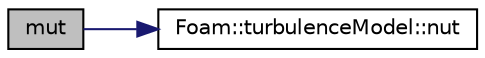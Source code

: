 digraph "mut"
{
  bgcolor="transparent";
  edge [fontname="Helvetica",fontsize="10",labelfontname="Helvetica",labelfontsize="10"];
  node [fontname="Helvetica",fontsize="10",shape=record];
  rankdir="LR";
  Node667 [label="mut",height=0.2,width=0.4,color="black", fillcolor="grey75", style="filled", fontcolor="black"];
  Node667 -> Node668 [color="midnightblue",fontsize="10",style="solid",fontname="Helvetica"];
  Node668 [label="Foam::turbulenceModel::nut",height=0.2,width=0.4,color="black",URL="$a32397.html#a172707e93d70ead6d609ebf6138e46d9",tooltip="Return the turbulence viscosity. "];
}

